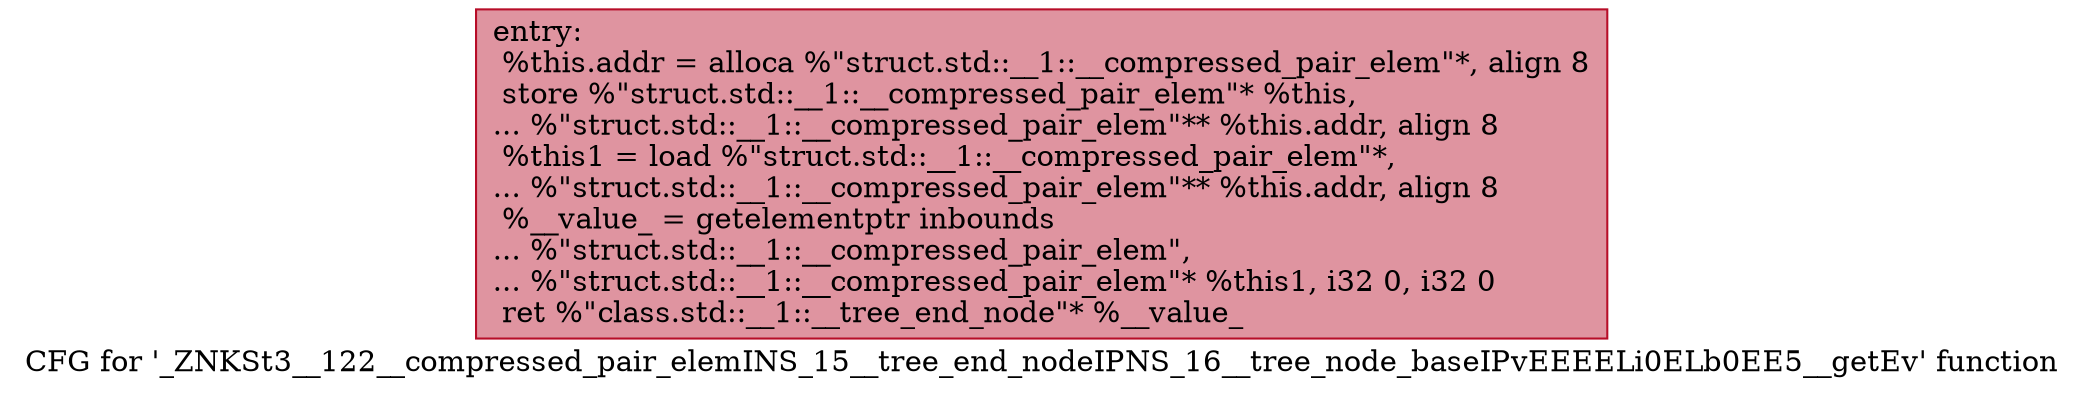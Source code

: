digraph "CFG for '_ZNKSt3__122__compressed_pair_elemINS_15__tree_end_nodeIPNS_16__tree_node_baseIPvEEEELi0ELb0EE5__getEv' function" {
	label="CFG for '_ZNKSt3__122__compressed_pair_elemINS_15__tree_end_nodeIPNS_16__tree_node_baseIPvEEEELi0ELb0EE5__getEv' function";

	Node0x6000025523c0 [shape=record,color="#b70d28ff", style=filled, fillcolor="#b70d2870",label="{entry:\l  %this.addr = alloca %\"struct.std::__1::__compressed_pair_elem\"*, align 8\l  store %\"struct.std::__1::__compressed_pair_elem\"* %this,\l... %\"struct.std::__1::__compressed_pair_elem\"** %this.addr, align 8\l  %this1 = load %\"struct.std::__1::__compressed_pair_elem\"*,\l... %\"struct.std::__1::__compressed_pair_elem\"** %this.addr, align 8\l  %__value_ = getelementptr inbounds\l... %\"struct.std::__1::__compressed_pair_elem\",\l... %\"struct.std::__1::__compressed_pair_elem\"* %this1, i32 0, i32 0\l  ret %\"class.std::__1::__tree_end_node\"* %__value_\l}"];
}

